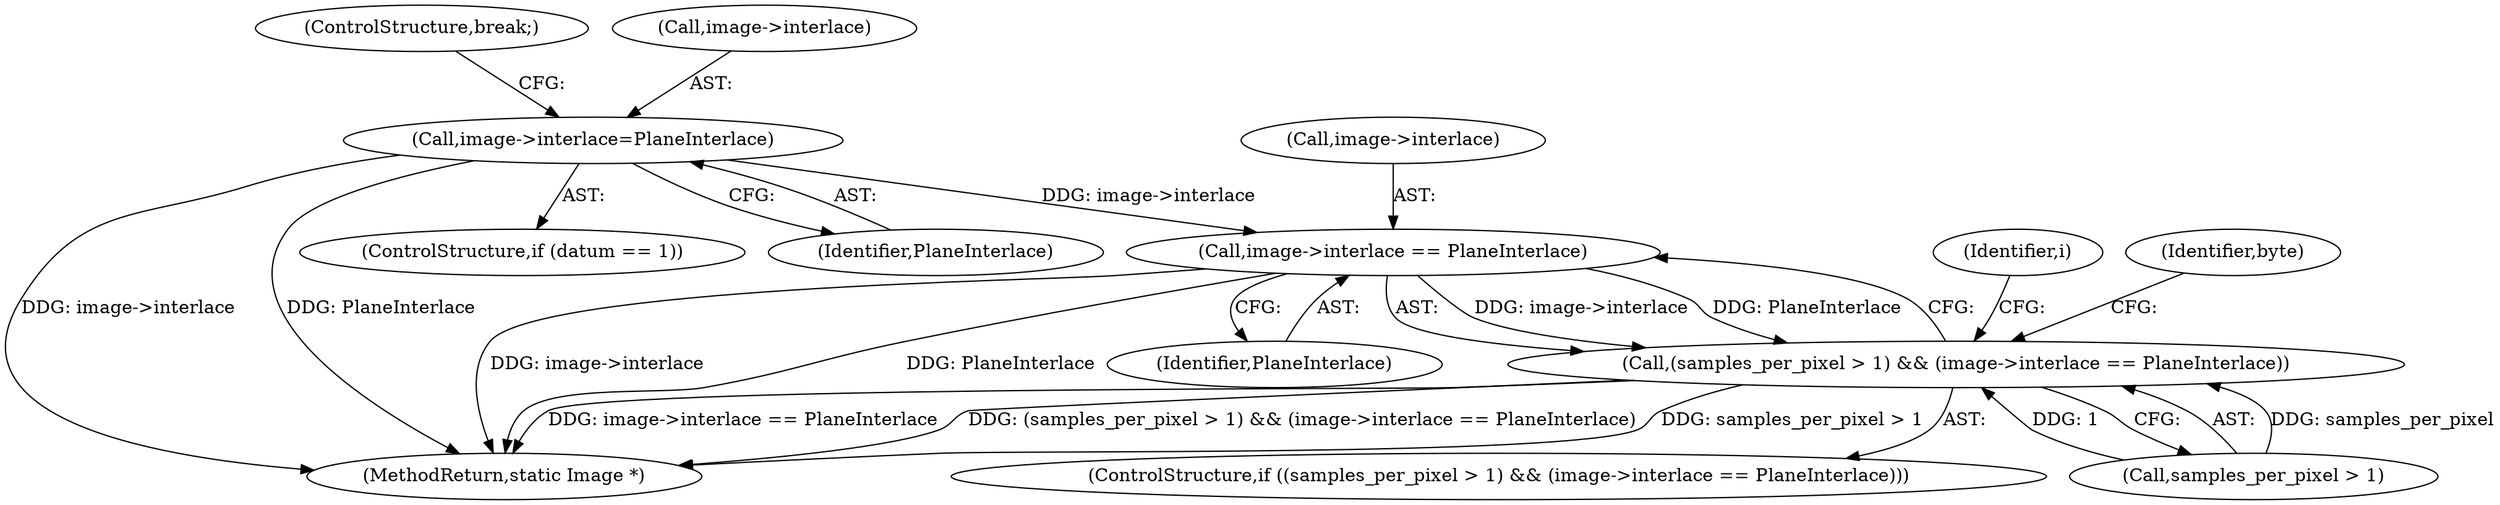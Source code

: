 digraph "0_ImageMagick_5511ef530576ed18fd636baa3bb4eda3d667665d@pointer" {
"1003296" [label="(Call,image->interlace == PlaneInterlace)"];
"1001420" [label="(Call,image->interlace=PlaneInterlace)"];
"1003292" [label="(Call,(samples_per_pixel > 1) && (image->interlace == PlaneInterlace))"];
"1003293" [label="(Call,samples_per_pixel > 1)"];
"1001425" [label="(ControlStructure,break;)"];
"1003297" [label="(Call,image->interlace)"];
"1001421" [label="(Call,image->interlace)"];
"1003291" [label="(ControlStructure,if ((samples_per_pixel > 1) && (image->interlace == PlaneInterlace)))"];
"1003304" [label="(Identifier,i)"];
"1004677" [label="(MethodReturn,static Image *)"];
"1001416" [label="(ControlStructure,if (datum == 1))"];
"1003292" [label="(Call,(samples_per_pixel > 1) && (image->interlace == PlaneInterlace))"];
"1001424" [label="(Identifier,PlaneInterlace)"];
"1001420" [label="(Call,image->interlace=PlaneInterlace)"];
"1003300" [label="(Identifier,PlaneInterlace)"];
"1003296" [label="(Call,image->interlace == PlaneInterlace)"];
"1003457" [label="(Identifier,byte)"];
"1003296" -> "1003292"  [label="AST: "];
"1003296" -> "1003300"  [label="CFG: "];
"1003297" -> "1003296"  [label="AST: "];
"1003300" -> "1003296"  [label="AST: "];
"1003292" -> "1003296"  [label="CFG: "];
"1003296" -> "1004677"  [label="DDG: image->interlace"];
"1003296" -> "1004677"  [label="DDG: PlaneInterlace"];
"1003296" -> "1003292"  [label="DDG: image->interlace"];
"1003296" -> "1003292"  [label="DDG: PlaneInterlace"];
"1001420" -> "1003296"  [label="DDG: image->interlace"];
"1001420" -> "1001416"  [label="AST: "];
"1001420" -> "1001424"  [label="CFG: "];
"1001421" -> "1001420"  [label="AST: "];
"1001424" -> "1001420"  [label="AST: "];
"1001425" -> "1001420"  [label="CFG: "];
"1001420" -> "1004677"  [label="DDG: image->interlace"];
"1001420" -> "1004677"  [label="DDG: PlaneInterlace"];
"1003292" -> "1003291"  [label="AST: "];
"1003292" -> "1003293"  [label="CFG: "];
"1003293" -> "1003292"  [label="AST: "];
"1003304" -> "1003292"  [label="CFG: "];
"1003457" -> "1003292"  [label="CFG: "];
"1003292" -> "1004677"  [label="DDG: image->interlace == PlaneInterlace"];
"1003292" -> "1004677"  [label="DDG: (samples_per_pixel > 1) && (image->interlace == PlaneInterlace)"];
"1003292" -> "1004677"  [label="DDG: samples_per_pixel > 1"];
"1003293" -> "1003292"  [label="DDG: samples_per_pixel"];
"1003293" -> "1003292"  [label="DDG: 1"];
}
